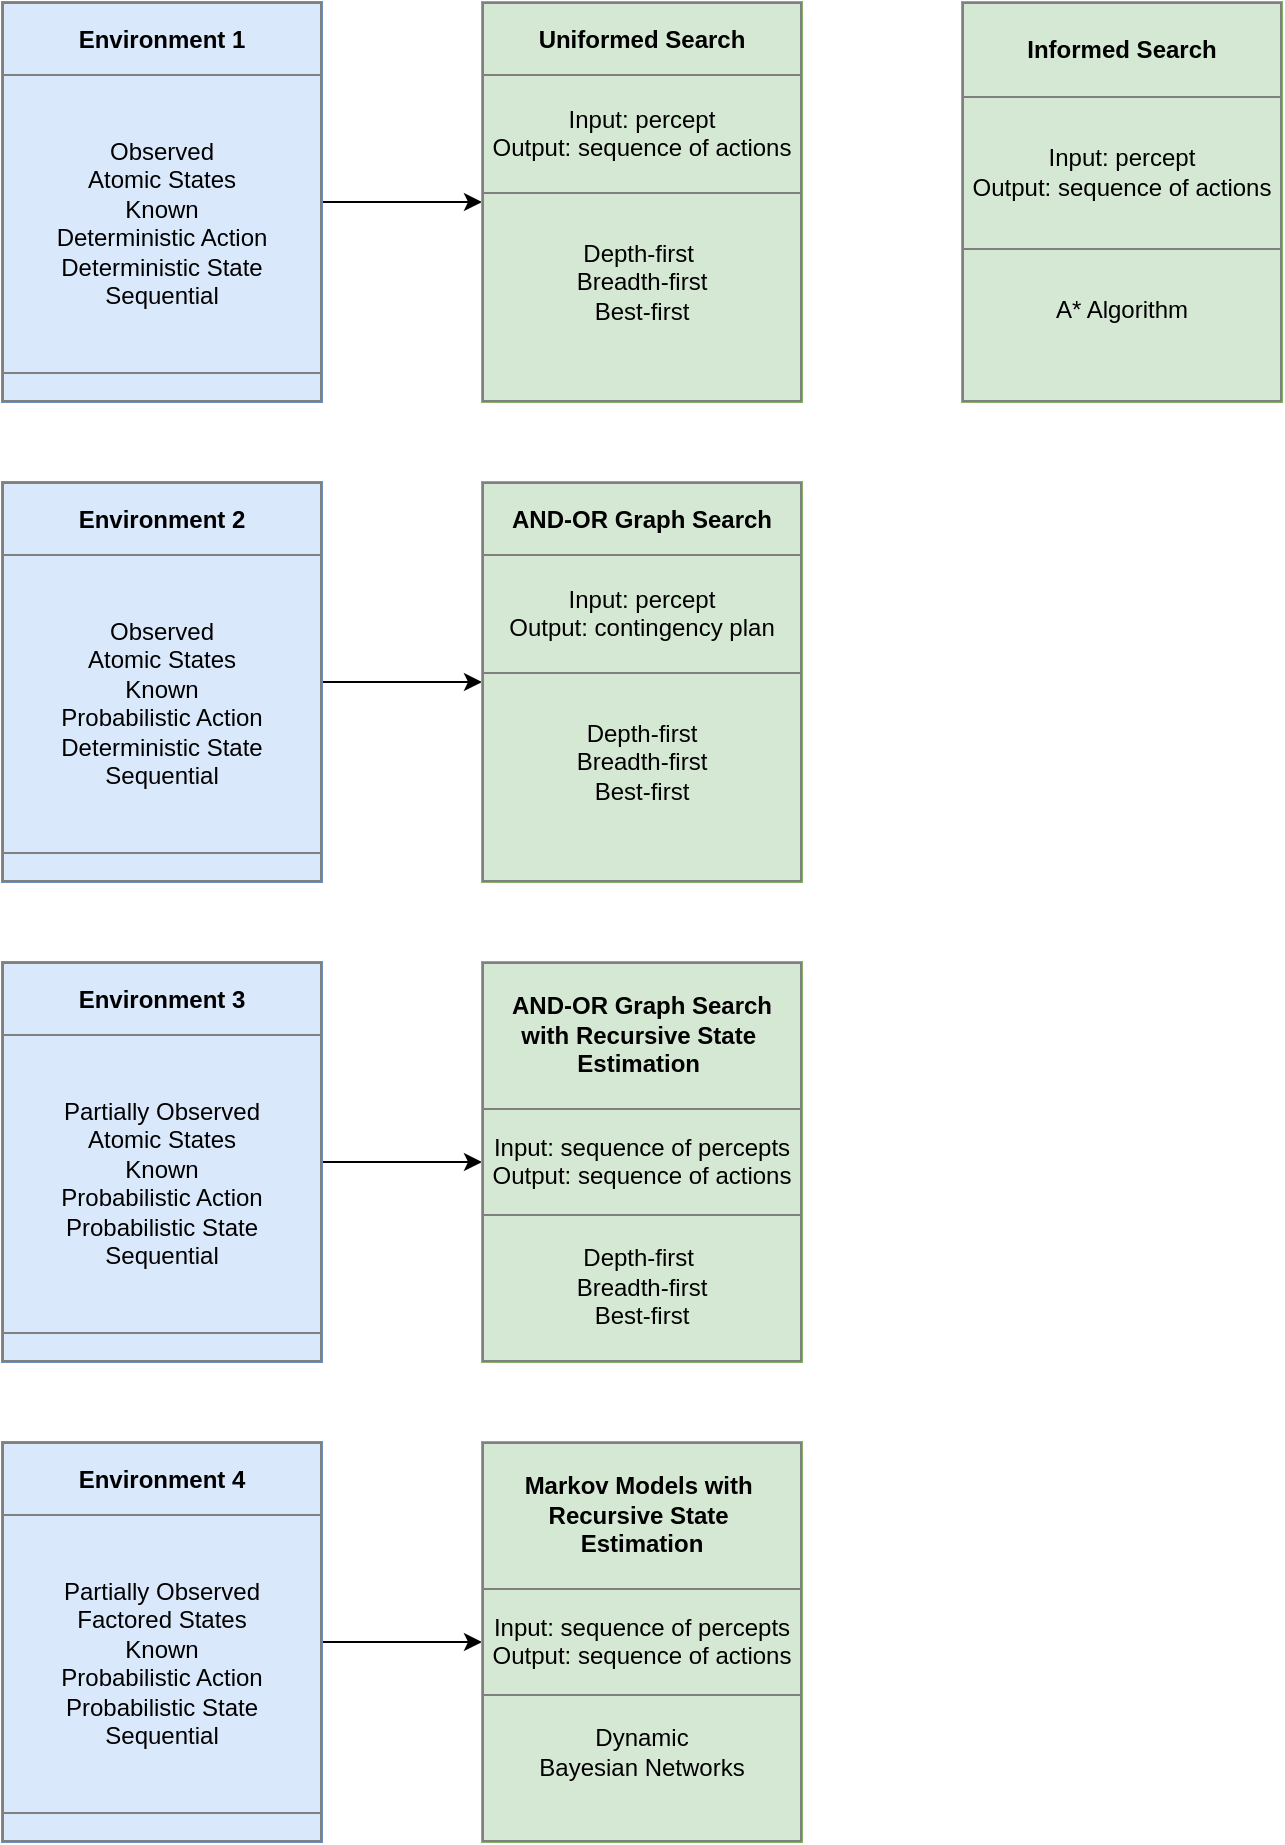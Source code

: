 <mxfile version="13.0.5" type="github" pages="4">
  <diagram id="C5RBs43oDa-KdzZeNtuy" name="environment-taxonomy">
    <mxGraphModel dx="1892" dy="662" grid="1" gridSize="10" guides="1" tooltips="1" connect="1" arrows="1" fold="1" page="1" pageScale="1" pageWidth="850" pageHeight="1100" math="1" shadow="0">
      <root>
        <mxCell id="WIyWlLk6GJQsqaUBKTNV-0" />
        <mxCell id="WIyWlLk6GJQsqaUBKTNV-1" parent="WIyWlLk6GJQsqaUBKTNV-0" />
        <mxCell id="jCNtjuvNuNJIHA2e7fJ1-0" value="" style="edgeStyle=orthogonalEdgeStyle;rounded=0;orthogonalLoop=1;jettySize=auto;html=1;" parent="WIyWlLk6GJQsqaUBKTNV-1" source="6zoAOQK2RNCpB7MxdEJP-12" target="6zoAOQK2RNCpB7MxdEJP-13" edge="1">
          <mxGeometry relative="1" as="geometry" />
        </mxCell>
        <mxCell id="6zoAOQK2RNCpB7MxdEJP-12" value="&lt;table border=&quot;1&quot; width=&quot;100%&quot; cellpadding=&quot;4&quot; style=&quot;width: 100% ; height: 100% ; border-collapse: collapse&quot;&gt;&lt;tbody&gt;&lt;tr&gt;&lt;th align=&quot;center&quot;&gt;&lt;b&gt;Environment 1&lt;/b&gt;&lt;/th&gt;&lt;/tr&gt;&lt;tr&gt;&lt;td align=&quot;center&quot;&gt;Observed&lt;br&gt;Atomic States&lt;br&gt;Known&lt;br&gt;Deterministic Action&lt;br&gt;Deterministic State&lt;br&gt;Sequential&lt;/td&gt;&lt;/tr&gt;&lt;tr&gt;&lt;td align=&quot;center&quot;&gt;&lt;/td&gt;&lt;/tr&gt;&lt;/tbody&gt;&lt;/table&gt;" style="text;html=1;strokeColor=#6c8ebf;fillColor=#dae8fc;overflow=fill;labelBackgroundColor=none;spacingTop=0;spacingBottom=2;" parent="WIyWlLk6GJQsqaUBKTNV-1" vertex="1">
          <mxGeometry x="-760" y="80" width="160" height="200" as="geometry" />
        </mxCell>
        <mxCell id="6zoAOQK2RNCpB7MxdEJP-13" value="&lt;table border=&quot;1&quot; width=&quot;100%&quot; cellpadding=&quot;4&quot; style=&quot;width: 100% ; height: 100% ; border-collapse: collapse&quot;&gt;&lt;tbody&gt;&lt;tr&gt;&lt;th align=&quot;center&quot;&gt;&lt;b&gt;Uniformed Search&lt;/b&gt;&lt;/th&gt;&lt;/tr&gt;&lt;tr&gt;&lt;td align=&quot;center&quot;&gt;Input: percept&lt;br&gt;Output: sequence of actions&lt;br&gt;&lt;/td&gt;&lt;/tr&gt;&lt;tr&gt;&lt;td align=&quot;center&quot;&gt;Depth-first&amp;nbsp;&lt;br&gt;Breadth-first&lt;br&gt;Best-first&lt;br&gt;&lt;br&gt;&lt;/td&gt;&lt;/tr&gt;&lt;/tbody&gt;&lt;/table&gt;" style="text;html=1;strokeColor=#82b366;fillColor=#d5e8d4;overflow=fill;labelBackgroundColor=none;spacingTop=0;spacingBottom=2;" parent="WIyWlLk6GJQsqaUBKTNV-1" vertex="1">
          <mxGeometry x="-520" y="80" width="160" height="200" as="geometry" />
        </mxCell>
        <mxCell id="6zoAOQK2RNCpB7MxdEJP-14" value="&lt;table border=&quot;1&quot; width=&quot;100%&quot; cellpadding=&quot;4&quot; style=&quot;width: 100% ; height: 100% ; border-collapse: collapse&quot;&gt;&lt;tbody&gt;&lt;tr&gt;&lt;th align=&quot;center&quot;&gt;&lt;b&gt;Informed Search&lt;/b&gt;&lt;/th&gt;&lt;/tr&gt;&lt;tr&gt;&lt;td align=&quot;center&quot;&gt;Input: percept&lt;br&gt;Output: sequence of actions&lt;br&gt;&lt;/td&gt;&lt;/tr&gt;&lt;tr&gt;&lt;td align=&quot;center&quot;&gt;A* Algorithm&lt;br&gt;&lt;br&gt;&lt;/td&gt;&lt;/tr&gt;&lt;/tbody&gt;&lt;/table&gt;" style="text;html=1;strokeColor=#82b366;fillColor=#d5e8d4;overflow=fill;labelBackgroundColor=none;spacingTop=0;spacingBottom=2;" parent="WIyWlLk6GJQsqaUBKTNV-1" vertex="1">
          <mxGeometry x="-280" y="80" width="160" height="200" as="geometry" />
        </mxCell>
        <mxCell id="jCNtjuvNuNJIHA2e7fJ1-1" value="" style="edgeStyle=orthogonalEdgeStyle;rounded=0;orthogonalLoop=1;jettySize=auto;html=1;" parent="WIyWlLk6GJQsqaUBKTNV-1" source="6zoAOQK2RNCpB7MxdEJP-15" target="6zoAOQK2RNCpB7MxdEJP-16" edge="1">
          <mxGeometry relative="1" as="geometry" />
        </mxCell>
        <mxCell id="6zoAOQK2RNCpB7MxdEJP-15" value="&lt;table border=&quot;1&quot; width=&quot;100%&quot; cellpadding=&quot;4&quot; style=&quot;width: 100% ; height: 100% ; border-collapse: collapse&quot;&gt;&lt;tbody&gt;&lt;tr&gt;&lt;th align=&quot;center&quot;&gt;&lt;b&gt;Environment 2&lt;/b&gt;&lt;/th&gt;&lt;/tr&gt;&lt;tr&gt;&lt;td align=&quot;center&quot;&gt;Observed&lt;br&gt;Atomic States&lt;br&gt;Known&lt;br&gt;Probabilistic Action&lt;br&gt;Deterministic State&lt;br&gt;Sequential&lt;/td&gt;&lt;/tr&gt;&lt;tr&gt;&lt;td align=&quot;center&quot;&gt;&lt;/td&gt;&lt;/tr&gt;&lt;/tbody&gt;&lt;/table&gt;" style="text;html=1;strokeColor=#6c8ebf;fillColor=#dae8fc;overflow=fill;labelBackgroundColor=none;spacingTop=0;spacingBottom=2;" parent="WIyWlLk6GJQsqaUBKTNV-1" vertex="1">
          <mxGeometry x="-760" y="320" width="160" height="200" as="geometry" />
        </mxCell>
        <mxCell id="6zoAOQK2RNCpB7MxdEJP-16" value="&lt;table border=&quot;1&quot; width=&quot;100%&quot; cellpadding=&quot;4&quot; style=&quot;width: 100% ; height: 100% ; border-collapse: collapse&quot;&gt;&lt;tbody&gt;&lt;tr&gt;&lt;th align=&quot;center&quot;&gt;&lt;b&gt;AND-OR Graph Search&lt;/b&gt;&lt;/th&gt;&lt;/tr&gt;&lt;tr&gt;&lt;td align=&quot;center&quot;&gt;Input: percept&lt;br&gt;Output: contingency plan&lt;br&gt;&lt;/td&gt;&lt;/tr&gt;&lt;tr&gt;&lt;td align=&quot;center&quot;&gt;Depth-first &lt;br&gt;Breadth-first&lt;br&gt;Best-first&lt;br&gt;&lt;br&gt;&lt;/td&gt;&lt;/tr&gt;&lt;/tbody&gt;&lt;/table&gt;" style="text;html=1;strokeColor=#82b366;fillColor=#d5e8d4;overflow=fill;labelBackgroundColor=none;spacingTop=0;spacingBottom=2;" parent="WIyWlLk6GJQsqaUBKTNV-1" vertex="1">
          <mxGeometry x="-520" y="320" width="160" height="200" as="geometry" />
        </mxCell>
        <mxCell id="jCNtjuvNuNJIHA2e7fJ1-2" value="" style="edgeStyle=orthogonalEdgeStyle;rounded=0;orthogonalLoop=1;jettySize=auto;html=1;" parent="WIyWlLk6GJQsqaUBKTNV-1" source="6zoAOQK2RNCpB7MxdEJP-18" target="6zoAOQK2RNCpB7MxdEJP-19" edge="1">
          <mxGeometry relative="1" as="geometry" />
        </mxCell>
        <mxCell id="6zoAOQK2RNCpB7MxdEJP-18" value="&lt;table border=&quot;1&quot; width=&quot;100%&quot; cellpadding=&quot;4&quot; style=&quot;width: 100% ; height: 100% ; border-collapse: collapse&quot;&gt;&lt;tbody&gt;&lt;tr&gt;&lt;th align=&quot;center&quot;&gt;&lt;b&gt;Environment 3&lt;/b&gt;&lt;/th&gt;&lt;/tr&gt;&lt;tr&gt;&lt;td align=&quot;center&quot;&gt;Partially Observed&lt;br&gt;Atomic States&lt;br&gt;Known&lt;br&gt;Probabilistic Action&lt;br&gt;Probabilistic State&lt;br&gt;Sequential&lt;/td&gt;&lt;/tr&gt;&lt;tr&gt;&lt;td align=&quot;center&quot;&gt;&lt;/td&gt;&lt;/tr&gt;&lt;/tbody&gt;&lt;/table&gt;" style="text;html=1;strokeColor=#6c8ebf;fillColor=#dae8fc;overflow=fill;labelBackgroundColor=none;spacingTop=0;spacingBottom=2;" parent="WIyWlLk6GJQsqaUBKTNV-1" vertex="1">
          <mxGeometry x="-760" y="560" width="160" height="200" as="geometry" />
        </mxCell>
        <mxCell id="6zoAOQK2RNCpB7MxdEJP-19" value="&lt;table border=&quot;1&quot; width=&quot;100%&quot; cellpadding=&quot;4&quot; style=&quot;width: 100% ; height: 100% ; border-collapse: collapse&quot;&gt;&lt;tbody&gt;&lt;tr&gt;&lt;th align=&quot;center&quot;&gt;AND-OR Graph Search&lt;br&gt;with Recursive State&amp;nbsp;&lt;br&gt;Estimation&amp;nbsp;&lt;/th&gt;&lt;/tr&gt;&lt;tr&gt;&lt;td align=&quot;center&quot;&gt;Input: sequence of percepts&lt;br&gt;Output: sequence of actions&lt;br&gt;&lt;/td&gt;&lt;/tr&gt;&lt;tr&gt;&lt;td align=&quot;center&quot;&gt;Depth-first&amp;nbsp;&lt;br&gt;Breadth-first&lt;br&gt;Best-first&lt;br&gt;&lt;/td&gt;&lt;/tr&gt;&lt;/tbody&gt;&lt;/table&gt;" style="text;html=1;strokeColor=#82b366;fillColor=#d5e8d4;overflow=fill;labelBackgroundColor=none;spacingTop=0;spacingBottom=2;" parent="WIyWlLk6GJQsqaUBKTNV-1" vertex="1">
          <mxGeometry x="-520" y="560" width="160" height="200" as="geometry" />
        </mxCell>
        <mxCell id="jCNtjuvNuNJIHA2e7fJ1-3" value="" style="edgeStyle=orthogonalEdgeStyle;rounded=0;orthogonalLoop=1;jettySize=auto;html=1;" parent="WIyWlLk6GJQsqaUBKTNV-1" source="5YaWsFutc8NFPDq9YXeK-0" target="5YaWsFutc8NFPDq9YXeK-1" edge="1">
          <mxGeometry relative="1" as="geometry" />
        </mxCell>
        <mxCell id="5YaWsFutc8NFPDq9YXeK-0" value="&lt;table border=&quot;1&quot; width=&quot;100%&quot; cellpadding=&quot;4&quot; style=&quot;width: 100% ; height: 100% ; border-collapse: collapse&quot;&gt;&lt;tbody&gt;&lt;tr&gt;&lt;th align=&quot;center&quot;&gt;&lt;b&gt;Environment 4&lt;/b&gt;&lt;/th&gt;&lt;/tr&gt;&lt;tr&gt;&lt;td align=&quot;center&quot;&gt;Partially Observed&lt;br&gt;Factored States&lt;br&gt;Known&lt;br&gt;Probabilistic Action&lt;br&gt;Probabilistic State&lt;br&gt;Sequential&lt;/td&gt;&lt;/tr&gt;&lt;tr&gt;&lt;td align=&quot;center&quot;&gt;&lt;/td&gt;&lt;/tr&gt;&lt;/tbody&gt;&lt;/table&gt;" style="text;html=1;strokeColor=#6c8ebf;fillColor=#dae8fc;overflow=fill;labelBackgroundColor=none;spacingTop=0;spacingBottom=2;" parent="WIyWlLk6GJQsqaUBKTNV-1" vertex="1">
          <mxGeometry x="-760" y="800" width="160" height="200" as="geometry" />
        </mxCell>
        <mxCell id="5YaWsFutc8NFPDq9YXeK-1" value="&lt;table border=&quot;1&quot; width=&quot;100%&quot; cellpadding=&quot;4&quot; style=&quot;width: 100% ; height: 100% ; border-collapse: collapse&quot;&gt;&lt;tbody&gt;&lt;tr&gt;&lt;th align=&quot;center&quot;&gt;Markov Models with&amp;nbsp;&lt;br&gt;Recursive State&amp;nbsp;&lt;br&gt;Estimation&lt;/th&gt;&lt;/tr&gt;&lt;tr&gt;&lt;td align=&quot;center&quot;&gt;Input: sequence of percepts&lt;br&gt;Output: sequence of actions&lt;br&gt;&lt;/td&gt;&lt;/tr&gt;&lt;tr&gt;&lt;td align=&quot;center&quot;&gt;Dynamic &lt;br&gt;Bayesian Networks&lt;br&gt;&lt;br&gt;&lt;/td&gt;&lt;/tr&gt;&lt;/tbody&gt;&lt;/table&gt;" style="text;html=1;strokeColor=#82b366;fillColor=#d5e8d4;overflow=fill;labelBackgroundColor=none;spacingTop=0;spacingBottom=2;" parent="WIyWlLk6GJQsqaUBKTNV-1" vertex="1">
          <mxGeometry x="-520" y="800" width="160" height="200" as="geometry" />
        </mxCell>
      </root>
    </mxGraphModel>
  </diagram>
  <diagram id="te-XHUhBgwkecHyh0O5V" name="ai-approaches">
    <mxGraphModel dx="1042" dy="662" grid="1" gridSize="10" guides="1" tooltips="1" connect="1" arrows="1" fold="1" page="1" pageScale="1" pageWidth="850" pageHeight="1100" math="0" shadow="0">
      <root>
        <mxCell id="bDbGCTdSfQE69YmmA9Rl-0" />
        <mxCell id="bDbGCTdSfQE69YmmA9Rl-1" parent="bDbGCTdSfQE69YmmA9Rl-0" />
        <mxCell id="bDbGCTdSfQE69YmmA9Rl-2" value="" style="endArrow=classic;html=1;" parent="bDbGCTdSfQE69YmmA9Rl-1" edge="1">
          <mxGeometry width="50" height="50" relative="1" as="geometry">
            <mxPoint x="119.12" y="480" as="sourcePoint" />
            <mxPoint x="119.12" y="80" as="targetPoint" />
          </mxGeometry>
        </mxCell>
        <mxCell id="bDbGCTdSfQE69YmmA9Rl-3" value="" style="endArrow=classic;html=1;" parent="bDbGCTdSfQE69YmmA9Rl-1" edge="1">
          <mxGeometry width="50" height="50" relative="1" as="geometry">
            <mxPoint x="119.12" y="480" as="sourcePoint" />
            <mxPoint x="799.12" y="480" as="targetPoint" />
          </mxGeometry>
        </mxCell>
        <mxCell id="bDbGCTdSfQE69YmmA9Rl-4" value="Turing Test" style="ellipse;whiteSpace=wrap;html=1;fillColor=#fff2cc;strokeColor=#d6b656;" parent="bDbGCTdSfQE69YmmA9Rl-1" vertex="1">
          <mxGeometry x="179.12" y="350" width="120" height="80" as="geometry" />
        </mxCell>
        <mxCell id="bDbGCTdSfQE69YmmA9Rl-5" value="Human Performance" style="text;html=1;strokeColor=none;fillColor=none;align=center;verticalAlign=middle;whiteSpace=wrap;rounded=0;" parent="bDbGCTdSfQE69YmmA9Rl-1" vertex="1">
          <mxGeometry x="219.12" y="500" width="40" height="20" as="geometry" />
        </mxCell>
        <mxCell id="bDbGCTdSfQE69YmmA9Rl-6" value="Ideal Performance" style="text;html=1;strokeColor=none;fillColor=none;align=center;verticalAlign=middle;whiteSpace=wrap;rounded=0;" parent="bDbGCTdSfQE69YmmA9Rl-1" vertex="1">
          <mxGeometry x="679.12" y="500" width="40" height="20" as="geometry" />
        </mxCell>
        <mxCell id="bDbGCTdSfQE69YmmA9Rl-7" value="Behavior-driven" style="text;html=1;strokeColor=none;fillColor=none;align=center;verticalAlign=middle;whiteSpace=wrap;rounded=0;" parent="bDbGCTdSfQE69YmmA9Rl-1" vertex="1">
          <mxGeometry x="49.12" y="380" width="40" height="20" as="geometry" />
        </mxCell>
        <mxCell id="bDbGCTdSfQE69YmmA9Rl-8" value="Thought Reasoning&lt;br&gt;driven" style="text;html=1;strokeColor=none;fillColor=none;align=center;verticalAlign=middle;whiteSpace=wrap;rounded=0;" parent="bDbGCTdSfQE69YmmA9Rl-1" vertex="1">
          <mxGeometry x="49.12" y="120" width="40" height="20" as="geometry" />
        </mxCell>
        <mxCell id="bDbGCTdSfQE69YmmA9Rl-9" value="Cognitive Model" style="ellipse;whiteSpace=wrap;html=1;fillColor=#dae8fc;strokeColor=#6c8ebf;" parent="bDbGCTdSfQE69YmmA9Rl-1" vertex="1">
          <mxGeometry x="170" y="90" width="120" height="80" as="geometry" />
        </mxCell>
        <mxCell id="bDbGCTdSfQE69YmmA9Rl-10" value="Syllogism" style="ellipse;whiteSpace=wrap;html=1;fillColor=#f8cecc;strokeColor=#b85450;" parent="bDbGCTdSfQE69YmmA9Rl-1" vertex="1">
          <mxGeometry x="610" y="90" width="120" height="80" as="geometry" />
        </mxCell>
        <mxCell id="bDbGCTdSfQE69YmmA9Rl-11" value="Rational&lt;br&gt;Agent" style="ellipse;whiteSpace=wrap;html=1;fillColor=#d5e8d4;strokeColor=#82b366;" parent="bDbGCTdSfQE69YmmA9Rl-1" vertex="1">
          <mxGeometry x="610" y="350" width="120" height="80" as="geometry" />
        </mxCell>
      </root>
    </mxGraphModel>
  </diagram>
  <diagram id="-eUFYHI1WHWqF55BRZ-L" name="ai-system">
    <mxGraphModel dx="1042" dy="662" grid="1" gridSize="10" guides="1" tooltips="1" connect="1" arrows="1" fold="1" page="1" pageScale="1" pageWidth="850" pageHeight="1100" math="0" shadow="0">
      <root>
        <mxCell id="l5AnI45lrApZgRh-VqhP-0" />
        <mxCell id="l5AnI45lrApZgRh-VqhP-1" parent="l5AnI45lrApZgRh-VqhP-0" />
        <mxCell id="l5AnI45lrApZgRh-VqhP-2" value="" style="shape=mxgraph.gcp.extras.blue_hexagon;html=1;fillColor=#4387FD;gradientColor=#4683EA;strokeColor=none;verticalLabelPosition=bottom;verticalAlign=top;align=center;" parent="l5AnI45lrApZgRh-VqhP-1" vertex="1">
          <mxGeometry x="220" y="110" width="300" height="250" as="geometry" />
        </mxCell>
        <mxCell id="l5AnI45lrApZgRh-VqhP-3" value="Deep Learning&lt;br&gt;Subsystem" style="text;html=1;strokeColor=none;fillColor=none;align=center;verticalAlign=middle;whiteSpace=wrap;rounded=0;" parent="l5AnI45lrApZgRh-VqhP-1" vertex="1">
          <mxGeometry x="160" y="225" width="40" height="20" as="geometry" />
        </mxCell>
        <mxCell id="l5AnI45lrApZgRh-VqhP-4" value="Probabilistic Logic&lt;br&gt;Subsystem" style="text;html=1;strokeColor=none;fillColor=none;align=center;verticalAlign=middle;whiteSpace=wrap;rounded=0;" parent="l5AnI45lrApZgRh-VqhP-1" vertex="1">
          <mxGeometry x="240" y="80" width="40" height="20" as="geometry" />
        </mxCell>
        <mxCell id="l5AnI45lrApZgRh-VqhP-6" value="Probabilistic Reasoning&lt;br&gt;Subsystem" style="text;html=1;strokeColor=none;fillColor=none;align=center;verticalAlign=middle;whiteSpace=wrap;rounded=0;" parent="l5AnI45lrApZgRh-VqhP-1" vertex="1">
          <mxGeometry x="250" y="370" width="40" height="20" as="geometry" />
        </mxCell>
        <mxCell id="l5AnI45lrApZgRh-VqhP-7" value="Decision&lt;br&gt;Subsystem" style="text;html=1;strokeColor=none;fillColor=none;align=center;verticalAlign=middle;whiteSpace=wrap;rounded=0;" parent="l5AnI45lrApZgRh-VqhP-1" vertex="1">
          <mxGeometry x="450" y="370" width="40" height="20" as="geometry" />
        </mxCell>
        <mxCell id="l5AnI45lrApZgRh-VqhP-8" value="World Modeling&lt;br&gt;Subsystem" style="text;html=1;strokeColor=none;fillColor=none;align=center;verticalAlign=middle;whiteSpace=wrap;rounded=0;" parent="l5AnI45lrApZgRh-VqhP-1" vertex="1">
          <mxGeometry x="530" y="225" width="40" height="20" as="geometry" />
        </mxCell>
        <mxCell id="l5AnI45lrApZgRh-VqhP-9" value="Search&lt;br&gt;&amp;nbsp;/ Problem Solving&lt;br&gt;Subsystem" style="text;html=1;strokeColor=none;fillColor=none;align=center;verticalAlign=middle;whiteSpace=wrap;rounded=0;" parent="l5AnI45lrApZgRh-VqhP-1" vertex="1">
          <mxGeometry x="470" y="80" width="40" height="20" as="geometry" />
        </mxCell>
        <mxCell id="VRidYD33KdTWLXSQJfiP-1" value="" style="endArrow=none;dashed=1;html=1;entryX=0;entryY=0.511;entryDx=0;entryDy=0;entryPerimeter=0;edgeStyle=orthogonalEdgeStyle;curved=1;exitX=0.27;exitY=1.007;exitDx=0;exitDy=0;exitPerimeter=0;strokeColor=#FFFF99;strokeWidth=9;" parent="l5AnI45lrApZgRh-VqhP-1" source="l5AnI45lrApZgRh-VqhP-2" target="l5AnI45lrApZgRh-VqhP-2" edge="1">
          <mxGeometry width="50" height="50" relative="1" as="geometry">
            <mxPoint x="160" y="350" as="sourcePoint" />
            <mxPoint x="210" y="410" as="targetPoint" />
            <Array as="points">
              <mxPoint x="370" y="238" />
            </Array>
          </mxGeometry>
        </mxCell>
        <mxCell id="VRidYD33KdTWLXSQJfiP-3" value="" style="endArrow=none;dashed=1;html=1;strokeColor=#FFFF99;entryX=0.273;entryY=0.999;entryDx=0;entryDy=0;entryPerimeter=0;curved=1;exitX=0.787;exitY=0.047;exitDx=0;exitDy=0;exitPerimeter=0;strokeWidth=5;" parent="l5AnI45lrApZgRh-VqhP-1" source="l5AnI45lrApZgRh-VqhP-2" target="l5AnI45lrApZgRh-VqhP-2" edge="1">
          <mxGeometry width="50" height="50" relative="1" as="geometry">
            <mxPoint x="302" y="120" as="sourcePoint" />
            <mxPoint x="370" y="430" as="targetPoint" />
            <Array as="points">
              <mxPoint x="390" y="160" />
              <mxPoint x="410" y="230" />
            </Array>
          </mxGeometry>
        </mxCell>
        <mxCell id="VRidYD33KdTWLXSQJfiP-4" value="" style="endArrow=none;dashed=1;html=1;strokeColor=#FFFF99;strokeWidth=9;" parent="l5AnI45lrApZgRh-VqhP-1" edge="1">
          <mxGeometry width="50" height="50" relative="1" as="geometry">
            <mxPoint x="230" y="240" as="sourcePoint" />
            <mxPoint x="440" y="355" as="targetPoint" />
            <Array as="points">
              <mxPoint x="370" y="280" />
            </Array>
          </mxGeometry>
        </mxCell>
      </root>
    </mxGraphModel>
  </diagram>
  <diagram id="HvRXn1DFC31V9MFwUFsH" name="ai-agent">
    <mxGraphModel dx="1042" dy="662" grid="1" gridSize="10" guides="1" tooltips="1" connect="1" arrows="1" fold="1" page="1" pageScale="1" pageWidth="1100" pageHeight="850" math="0" shadow="0">
      <root>
        <mxCell id="rAZiIYb8oKvVf2O9s_tk-0" />
        <mxCell id="rAZiIYb8oKvVf2O9s_tk-1" parent="rAZiIYb8oKvVf2O9s_tk-0" />
        <mxCell id="rAZiIYb8oKvVf2O9s_tk-3" value="ENVIRONMENT" style="rounded=0;whiteSpace=wrap;html=1;horizontal=0;fontSize=19;" parent="rAZiIYb8oKvVf2O9s_tk-1" vertex="1">
          <mxGeometry x="960" y="10" width="80" height="750" as="geometry" />
        </mxCell>
        <mxCell id="rAZiIYb8oKvVf2O9s_tk-20" style="edgeStyle=orthogonalEdgeStyle;rounded=0;orthogonalLoop=1;jettySize=auto;html=1;fontSize=12;exitX=0.25;exitY=1;exitDx=0;exitDy=0;entryX=0.25;entryY=0;entryDx=0;entryDy=0;" parent="rAZiIYb8oKvVf2O9s_tk-1" source="rAZiIYb8oKvVf2O9s_tk-4" target="rAZiIYb8oKvVf2O9s_tk-5" edge="1">
          <mxGeometry relative="1" as="geometry" />
        </mxCell>
        <mxCell id="rAZiIYb8oKvVf2O9s_tk-4" value="PERCEPTION" style="rounded=1;whiteSpace=wrap;html=1;fontSize=12;fillColor=#dae8fc;strokeColor=#6c8ebf;" parent="rAZiIYb8oKvVf2O9s_tk-1" vertex="1">
          <mxGeometry x="720" y="20" width="120" height="140" as="geometry" />
        </mxCell>
        <mxCell id="rAZiIYb8oKvVf2O9s_tk-9" style="edgeStyle=orthogonalEdgeStyle;rounded=0;orthogonalLoop=1;jettySize=auto;html=1;fontSize=12;entryX=0.25;entryY=0;entryDx=0;entryDy=0;" parent="rAZiIYb8oKvVf2O9s_tk-1" target="rAZiIYb8oKvVf2O9s_tk-7" edge="1">
          <mxGeometry relative="1" as="geometry">
            <mxPoint x="750" y="420" as="sourcePoint" />
          </mxGeometry>
        </mxCell>
        <mxCell id="rAZiIYb8oKvVf2O9s_tk-29" style="edgeStyle=orthogonalEdgeStyle;rounded=0;orthogonalLoop=1;jettySize=auto;html=1;exitX=0.75;exitY=0;exitDx=0;exitDy=0;entryX=0.75;entryY=1;entryDx=0;entryDy=0;fontSize=12;" parent="rAZiIYb8oKvVf2O9s_tk-1" source="rAZiIYb8oKvVf2O9s_tk-5" target="rAZiIYb8oKvVf2O9s_tk-4" edge="1">
          <mxGeometry relative="1" as="geometry" />
        </mxCell>
        <mxCell id="rAZiIYb8oKvVf2O9s_tk-5" value="PROBABILISTIC&lt;br&gt;REASONING" style="rounded=1;whiteSpace=wrap;html=1;fontSize=12;fillColor=#fff2cc;strokeColor=#d6b656;" parent="rAZiIYb8oKvVf2O9s_tk-1" vertex="1">
          <mxGeometry x="720" y="190" width="120" height="140" as="geometry" />
        </mxCell>
        <mxCell id="rAZiIYb8oKvVf2O9s_tk-10" style="edgeStyle=orthogonalEdgeStyle;rounded=0;orthogonalLoop=1;jettySize=auto;html=1;exitX=0.5;exitY=1;exitDx=0;exitDy=0;entryX=0.5;entryY=0;entryDx=0;entryDy=0;fontSize=12;" parent="rAZiIYb8oKvVf2O9s_tk-1" source="rAZiIYb8oKvVf2O9s_tk-7" target="rAZiIYb8oKvVf2O9s_tk-8" edge="1">
          <mxGeometry relative="1" as="geometry" />
        </mxCell>
        <mxCell id="rAZiIYb8oKvVf2O9s_tk-30" style="edgeStyle=orthogonalEdgeStyle;rounded=0;orthogonalLoop=1;jettySize=auto;html=1;exitX=0.75;exitY=0;exitDx=0;exitDy=0;fontSize=12;" parent="rAZiIYb8oKvVf2O9s_tk-1" source="rAZiIYb8oKvVf2O9s_tk-7" edge="1">
          <mxGeometry relative="1" as="geometry">
            <mxPoint x="810.176" y="420" as="targetPoint" />
          </mxGeometry>
        </mxCell>
        <mxCell id="rAZiIYb8oKvVf2O9s_tk-7" value="PLANNING&lt;br&gt;&amp;amp; REINFORCEMENT&lt;br&gt;LEARNING" style="rounded=1;whiteSpace=wrap;html=1;fontSize=12;fillColor=#f8cecc;strokeColor=#b85450;" parent="rAZiIYb8oKvVf2O9s_tk-1" vertex="1">
          <mxGeometry x="720" y="460" width="120" height="120" as="geometry" />
        </mxCell>
        <mxCell id="rAZiIYb8oKvVf2O9s_tk-26" style="edgeStyle=orthogonalEdgeStyle;rounded=0;orthogonalLoop=1;jettySize=auto;html=1;entryX=-0.03;entryY=0.903;entryDx=0;entryDy=0;entryPerimeter=0;fontSize=12;" parent="rAZiIYb8oKvVf2O9s_tk-1" source="rAZiIYb8oKvVf2O9s_tk-8" target="rAZiIYb8oKvVf2O9s_tk-3" edge="1">
          <mxGeometry relative="1" as="geometry" />
        </mxCell>
        <mxCell id="rAZiIYb8oKvVf2O9s_tk-28" value="Actuation&lt;br&gt;Responses" style="text;html=1;align=center;verticalAlign=middle;resizable=0;points=[];labelBackgroundColor=#ffffff;fontSize=12;" parent="rAZiIYb8oKvVf2O9s_tk-26" vertex="1" connectable="0">
          <mxGeometry x="-0.26" y="-1" relative="1" as="geometry">
            <mxPoint as="offset" />
          </mxGeometry>
        </mxCell>
        <mxCell id="rAZiIYb8oKvVf2O9s_tk-8" value="CONTROL" style="rounded=1;whiteSpace=wrap;html=1;fontSize=12;fillColor=#e1d5e7;strokeColor=#9673a6;" parent="rAZiIYb8oKvVf2O9s_tk-1" vertex="1">
          <mxGeometry x="720" y="630" width="120" height="120" as="geometry" />
        </mxCell>
        <mxCell id="rAZiIYb8oKvVf2O9s_tk-11" value="LOCALIZATION&amp;nbsp;&lt;br&gt;&amp;amp; MAP" style="rounded=0;whiteSpace=wrap;html=1;fontSize=12;fillColor=#fff2cc;strokeColor=#d6b656;" parent="rAZiIYb8oKvVf2O9s_tk-1" vertex="1">
          <mxGeometry x="440" y="270" width="100" height="60" as="geometry" />
        </mxCell>
        <mxCell id="rAZiIYb8oKvVf2O9s_tk-12" value="OBJECT DETECTION" style="rounded=0;whiteSpace=wrap;html=1;fontSize=12;fillColor=#dae8fc;strokeColor=#6c8ebf;" parent="rAZiIYb8oKvVf2O9s_tk-1" vertex="1">
          <mxGeometry x="320" y="30" width="100" height="50" as="geometry" />
        </mxCell>
        <mxCell id="rAZiIYb8oKvVf2O9s_tk-16" value="SYMBOLIC&lt;br&gt;SEGMENTATION" style="rounded=0;whiteSpace=wrap;html=1;fontSize=12;fillColor=#fff2cc;strokeColor=#d6b656;" parent="rAZiIYb8oKvVf2O9s_tk-1" vertex="1">
          <mxGeometry x="560" y="190" width="120" height="50" as="geometry" />
        </mxCell>
        <mxCell id="rAZiIYb8oKvVf2O9s_tk-18" value="SPATIO-TEMPORAL SCENE GRAPH&lt;br&gt;GENERATION" style="rounded=0;whiteSpace=wrap;html=1;fontSize=12;fillColor=#fff2cc;strokeColor=#d6b656;" parent="rAZiIYb8oKvVf2O9s_tk-1" vertex="1">
          <mxGeometry x="560" y="270" width="120" height="60" as="geometry" />
        </mxCell>
        <mxCell id="rAZiIYb8oKvVf2O9s_tk-22" value="MOTION&lt;br&gt;PLANNING" style="rounded=0;whiteSpace=wrap;html=1;fontSize=12;fillColor=#f8cecc;strokeColor=#b85450;" parent="rAZiIYb8oKvVf2O9s_tk-1" vertex="1">
          <mxGeometry x="280" y="460" width="120" height="40" as="geometry" />
        </mxCell>
        <mxCell id="rAZiIYb8oKvVf2O9s_tk-23" value="CLASSICAL PLANNING" style="rounded=0;whiteSpace=wrap;html=1;fontSize=12;fillColor=#f8cecc;strokeColor=#b85450;" parent="rAZiIYb8oKvVf2O9s_tk-1" vertex="1">
          <mxGeometry x="560" y="460" width="120" height="40" as="geometry" />
        </mxCell>
        <mxCell id="rAZiIYb8oKvVf2O9s_tk-24" value="BEHAVIORAL PLANNING" style="rounded=0;whiteSpace=wrap;html=1;fontSize=12;fillColor=#f8cecc;strokeColor=#b85450;" parent="rAZiIYb8oKvVf2O9s_tk-1" vertex="1">
          <mxGeometry x="420" y="460" width="120" height="40" as="geometry" />
        </mxCell>
        <mxCell id="rAZiIYb8oKvVf2O9s_tk-25" value="" style="endArrow=classic;html=1;fontSize=12;entryX=1;entryY=0.5;entryDx=0;entryDy=0;" parent="rAZiIYb8oKvVf2O9s_tk-1" target="rAZiIYb8oKvVf2O9s_tk-4" edge="1">
          <mxGeometry width="50" height="50" relative="1" as="geometry">
            <mxPoint x="958" y="90" as="sourcePoint" />
            <mxPoint x="510" y="660" as="targetPoint" />
          </mxGeometry>
        </mxCell>
        <mxCell id="rAZiIYb8oKvVf2O9s_tk-27" value="Sensors" style="text;html=1;align=center;verticalAlign=middle;resizable=0;points=[];labelBackgroundColor=#ffffff;fontSize=12;" parent="rAZiIYb8oKvVf2O9s_tk-25" vertex="1" connectable="0">
          <mxGeometry x="0.26" y="-2" relative="1" as="geometry">
            <mxPoint as="offset" />
          </mxGeometry>
        </mxCell>
        <mxCell id="rAZiIYb8oKvVf2O9s_tk-31" value="PID/MPC" style="rounded=0;whiteSpace=wrap;html=1;fontSize=12;fillColor=#e1d5e7;strokeColor=#9673a6;" parent="rAZiIYb8oKvVf2O9s_tk-1" vertex="1">
          <mxGeometry x="560" y="640" width="120" height="40" as="geometry" />
        </mxCell>
        <mxCell id="rAZiIYb8oKvVf2O9s_tk-34" value="SEARCH" style="rounded=0;whiteSpace=wrap;html=1;fontSize=12;fillColor=#fff2cc;strokeColor=#d6b656;" parent="rAZiIYb8oKvVf2O9s_tk-1" vertex="1">
          <mxGeometry x="440" y="190" width="100" height="50" as="geometry" />
        </mxCell>
        <mxCell id="rAZiIYb8oKvVf2O9s_tk-35" value="ACTIVITY&lt;br&gt;RECOGNITION" style="rounded=0;whiteSpace=wrap;html=1;fontSize=12;fillColor=#fff2cc;strokeColor=#d6b656;" parent="rAZiIYb8oKvVf2O9s_tk-1" vertex="1">
          <mxGeometry x="320" y="190" width="100" height="50" as="geometry" />
        </mxCell>
        <mxCell id="rAZiIYb8oKvVf2O9s_tk-36" value="DEEP RL ALGORITHMS" style="rounded=0;whiteSpace=wrap;html=1;fontSize=12;fillColor=#f8cecc;strokeColor=#b85450;" parent="rAZiIYb8oKvVf2O9s_tk-1" vertex="1">
          <mxGeometry x="280" y="540" width="120" height="40" as="geometry" />
        </mxCell>
        <UserObject label="DOMAIN&amp;nbsp;&lt;br style=&quot;font-size: 14px;&quot;&gt;ADAPTATION" id="rAZiIYb8oKvVf2O9s_tk-38">
          <mxCell style="rounded=0;whiteSpace=wrap;html=1;fontSize=14;fillColor=#dae8fc;strokeColor=#6c8ebf;gradientColor=#FFF4C3;horizontal=0;" parent="rAZiIYb8oKvVf2O9s_tk-1" vertex="1">
            <mxGeometry x="100" y="30" width="60" height="290" as="geometry" />
          </mxCell>
        </UserObject>
        <mxCell id="rAZiIYb8oKvVf2O9s_tk-40" value="LANGUAGE GROUNDING" style="rounded=0;whiteSpace=wrap;html=1;fontSize=12;fillColor=#f8cecc;strokeColor=#b85450;" parent="rAZiIYb8oKvVf2O9s_tk-1" vertex="1">
          <mxGeometry x="420" y="540" width="120" height="40" as="geometry" />
        </mxCell>
        <mxCell id="rAZiIYb8oKvVf2O9s_tk-41" value="SEMANTIC&lt;br&gt;SEGMENTATION" style="rounded=0;whiteSpace=wrap;html=1;fontSize=12;fillColor=#dae8fc;strokeColor=#6c8ebf;" parent="rAZiIYb8oKvVf2O9s_tk-1" vertex="1">
          <mxGeometry x="440" y="30" width="100" height="50" as="geometry" />
        </mxCell>
        <mxCell id="ZNAAsJ8KH1t0wXK9AFCA-0" value="CLASSIFICATION" style="rounded=0;whiteSpace=wrap;html=1;fontSize=12;fillColor=#dae8fc;strokeColor=#6c8ebf;" vertex="1" parent="rAZiIYb8oKvVf2O9s_tk-1">
          <mxGeometry x="190" y="30" width="110" height="50" as="geometry" />
        </mxCell>
        <mxCell id="ZNAAsJ8KH1t0wXK9AFCA-1" value="INSTANCE&lt;br&gt;SEGMENTATION" style="rounded=0;whiteSpace=wrap;html=1;fontSize=12;fillColor=#dae8fc;strokeColor=#6c8ebf;" vertex="1" parent="rAZiIYb8oKvVf2O9s_tk-1">
          <mxGeometry x="560" y="30" width="120" height="50" as="geometry" />
        </mxCell>
        <mxCell id="ZNAAsJ8KH1t0wXK9AFCA-2" value="COMMON SENSE&lt;br&gt;KNOWLEDGE&lt;br&gt;BASE GEN." style="rounded=0;whiteSpace=wrap;html=1;fillColor=#d5e8d4;strokeColor=#82b366;" vertex="1" parent="rAZiIYb8oKvVf2O9s_tk-1">
          <mxGeometry x="420" y="360" width="120" height="60" as="geometry" />
        </mxCell>
        <mxCell id="ZNAAsJ8KH1t0wXK9AFCA-3" value="DB" style="shape=cylinder;whiteSpace=wrap;html=1;boundedLbl=1;backgroundOutline=1;" vertex="1" parent="rAZiIYb8oKvVf2O9s_tk-1">
          <mxGeometry x="340" y="360" width="50" height="60" as="geometry" />
        </mxCell>
        <mxCell id="ZNAAsJ8KH1t0wXK9AFCA-7" value="LOGICAL REASONING" style="rounded=1;whiteSpace=wrap;html=1;fillColor=#d5e8d4;strokeColor=#82b366;" vertex="1" parent="rAZiIYb8oKvVf2O9s_tk-1">
          <mxGeometry x="720" y="360" width="120" height="60" as="geometry" />
        </mxCell>
        <mxCell id="ZNAAsJ8KH1t0wXK9AFCA-8" value="LANGUAGE&lt;br&gt;MODELING" style="rounded=0;whiteSpace=wrap;html=1;fontSize=12;fillColor=#fff2cc;strokeColor=#d6b656;" vertex="1" parent="rAZiIYb8oKvVf2O9s_tk-1">
          <mxGeometry x="320" y="270" width="100" height="60" as="geometry" />
        </mxCell>
        <mxCell id="ZNAAsJ8KH1t0wXK9AFCA-9" style="edgeStyle=orthogonalEdgeStyle;rounded=0;orthogonalLoop=1;jettySize=auto;html=1;fontSize=12;entryX=0.25;entryY=0;entryDx=0;entryDy=0;" edge="1" parent="rAZiIYb8oKvVf2O9s_tk-1">
          <mxGeometry relative="1" as="geometry">
            <mxPoint x="750" y="330" as="sourcePoint" />
            <mxPoint x="750" y="360" as="targetPoint" />
          </mxGeometry>
        </mxCell>
        <mxCell id="ZNAAsJ8KH1t0wXK9AFCA-11" style="edgeStyle=orthogonalEdgeStyle;rounded=0;orthogonalLoop=1;jettySize=auto;html=1;exitX=0.75;exitY=0;exitDx=0;exitDy=0;fontSize=12;" edge="1" parent="rAZiIYb8oKvVf2O9s_tk-1">
          <mxGeometry relative="1" as="geometry">
            <mxPoint x="810" y="360" as="sourcePoint" />
            <mxPoint x="810" y="330" as="targetPoint" />
          </mxGeometry>
        </mxCell>
        <mxCell id="ZNAAsJ8KH1t0wXK9AFCA-12" value="LANGUAGE&lt;br&gt;REPRESENTATION&lt;br&gt;LEARNING" style="rounded=0;whiteSpace=wrap;html=1;fontSize=12;fillColor=#dae8fc;strokeColor=#6c8ebf;" vertex="1" parent="rAZiIYb8oKvVf2O9s_tk-1">
          <mxGeometry x="190" y="110" width="110" height="50" as="geometry" />
        </mxCell>
        <mxCell id="ZNAAsJ8KH1t0wXK9AFCA-15" value="DOMAIN KB&lt;br&gt;LEARNING" style="rounded=0;whiteSpace=wrap;html=1;fillColor=#d5e8d4;strokeColor=#82b366;" vertex="1" parent="rAZiIYb8oKvVf2O9s_tk-1">
          <mxGeometry x="560" y="360" width="120" height="60" as="geometry" />
        </mxCell>
        <mxCell id="ZNAAsJ8KH1t0wXK9AFCA-16" value="LANGUAGE&lt;br&gt;DIALOG PLANNING" style="rounded=0;whiteSpace=wrap;html=1;fontSize=12;fillColor=#f8cecc;strokeColor=#b85450;" vertex="1" parent="rAZiIYb8oKvVf2O9s_tk-1">
          <mxGeometry x="560" y="540" width="120" height="40" as="geometry" />
        </mxCell>
        <mxCell id="ZNAAsJ8KH1t0wXK9AFCA-17" value="LANGUAGE&lt;br&gt;PARSING" style="rounded=0;whiteSpace=wrap;html=1;fontSize=12;fillColor=#dae8fc;strokeColor=#6c8ebf;" vertex="1" parent="rAZiIYb8oKvVf2O9s_tk-1">
          <mxGeometry x="320" y="110" width="110" height="50" as="geometry" />
        </mxCell>
        <mxCell id="ZNAAsJ8KH1t0wXK9AFCA-18" value="LANGUAGE&lt;br&gt;ENTITY RELATIONSHIP" style="rounded=0;whiteSpace=wrap;html=1;fontSize=12;fillColor=#fff2cc;strokeColor=#d6b656;" vertex="1" parent="rAZiIYb8oKvVf2O9s_tk-1">
          <mxGeometry x="200" y="270" width="100" height="60" as="geometry" />
        </mxCell>
      </root>
    </mxGraphModel>
  </diagram>
</mxfile>
